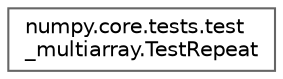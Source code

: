 digraph "Graphical Class Hierarchy"
{
 // LATEX_PDF_SIZE
  bgcolor="transparent";
  edge [fontname=Helvetica,fontsize=10,labelfontname=Helvetica,labelfontsize=10];
  node [fontname=Helvetica,fontsize=10,shape=box,height=0.2,width=0.4];
  rankdir="LR";
  Node0 [id="Node000000",label="numpy.core.tests.test\l_multiarray.TestRepeat",height=0.2,width=0.4,color="grey40", fillcolor="white", style="filled",URL="$d8/d79/classnumpy_1_1core_1_1tests_1_1test__multiarray_1_1TestRepeat.html",tooltip=" "];
}

